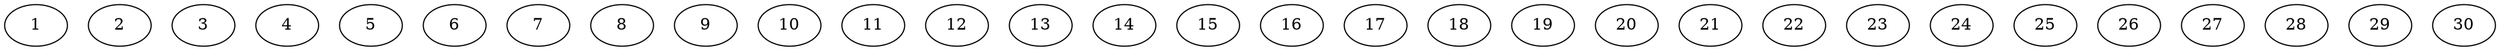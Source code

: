 digraph "Independent_Nodes_30_WeightType_Random" {
	1	 [Weight=4];
	2	 [Weight=7];
	3	 [Weight=9];
	4	 [Weight=2];
	5	 [Weight=4];
	6	 [Weight=10];
	7	 [Weight=6];
	8	 [Weight=4];
	9	 [Weight=9];
	10	 [Weight=5];
	11	 [Weight=5];
	12	 [Weight=3];
	13	 [Weight=9];
	14	 [Weight=7];
	15	 [Weight=2];
	16	 [Weight=5];
	17	 [Weight=2];
	18	 [Weight=10];
	19	 [Weight=10];
	20	 [Weight=4];
	21	 [Weight=7];
	22	 [Weight=8];
	23	 [Weight=4];
	24	 [Weight=5];
	25	 [Weight=8];
	26	 [Weight=10];
	27	 [Weight=5];
	28	 [Weight=4];
	29	 [Weight=6];
	30	 [Weight=9];
}

